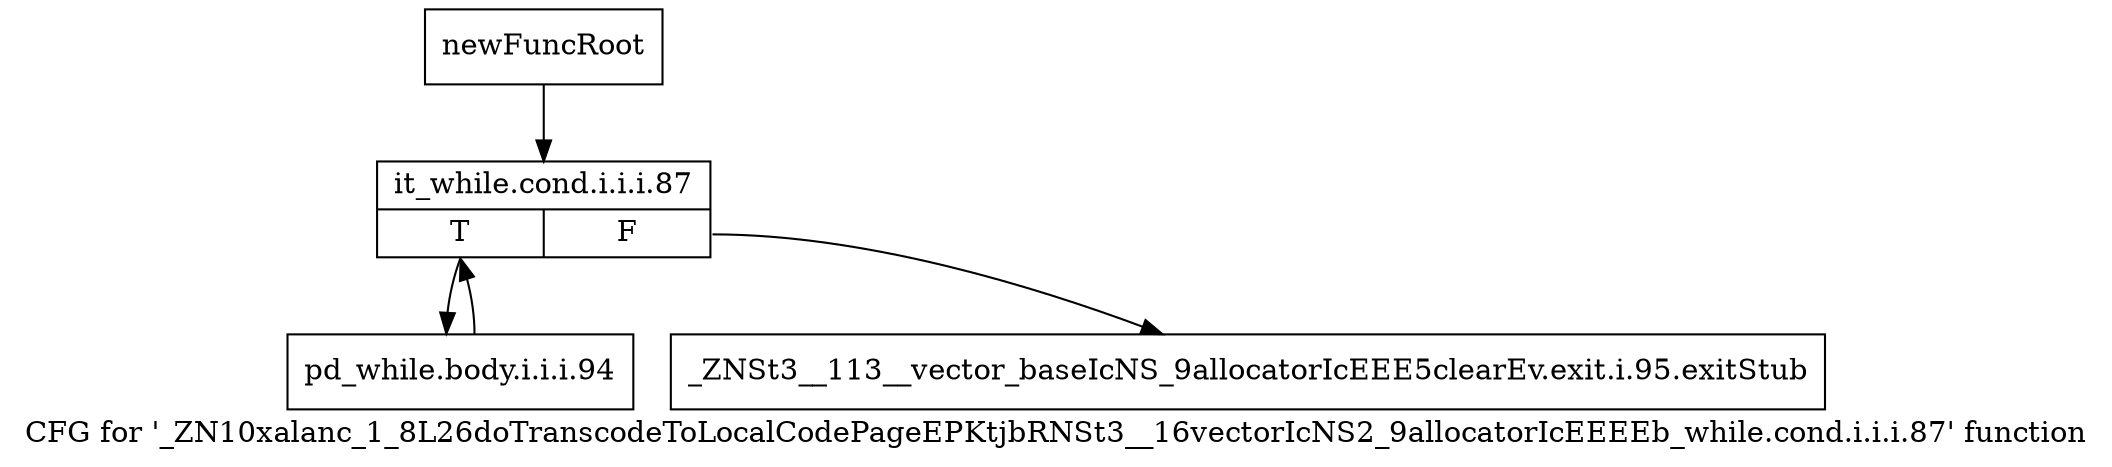 digraph "CFG for '_ZN10xalanc_1_8L26doTranscodeToLocalCodePageEPKtjbRNSt3__16vectorIcNS2_9allocatorIcEEEEb_while.cond.i.i.i.87' function" {
	label="CFG for '_ZN10xalanc_1_8L26doTranscodeToLocalCodePageEPKtjbRNSt3__16vectorIcNS2_9allocatorIcEEEEb_while.cond.i.i.i.87' function";

	Node0x8401050 [shape=record,label="{newFuncRoot}"];
	Node0x8401050 -> Node0x84010f0;
	Node0x84010a0 [shape=record,label="{_ZNSt3__113__vector_baseIcNS_9allocatorIcEEE5clearEv.exit.i.95.exitStub}"];
	Node0x84010f0 [shape=record,label="{it_while.cond.i.i.i.87|{<s0>T|<s1>F}}"];
	Node0x84010f0:s0 -> Node0x8401560;
	Node0x84010f0:s1 -> Node0x84010a0;
	Node0x8401560 [shape=record,label="{pd_while.body.i.i.i.94}"];
	Node0x8401560 -> Node0x84010f0;
}
